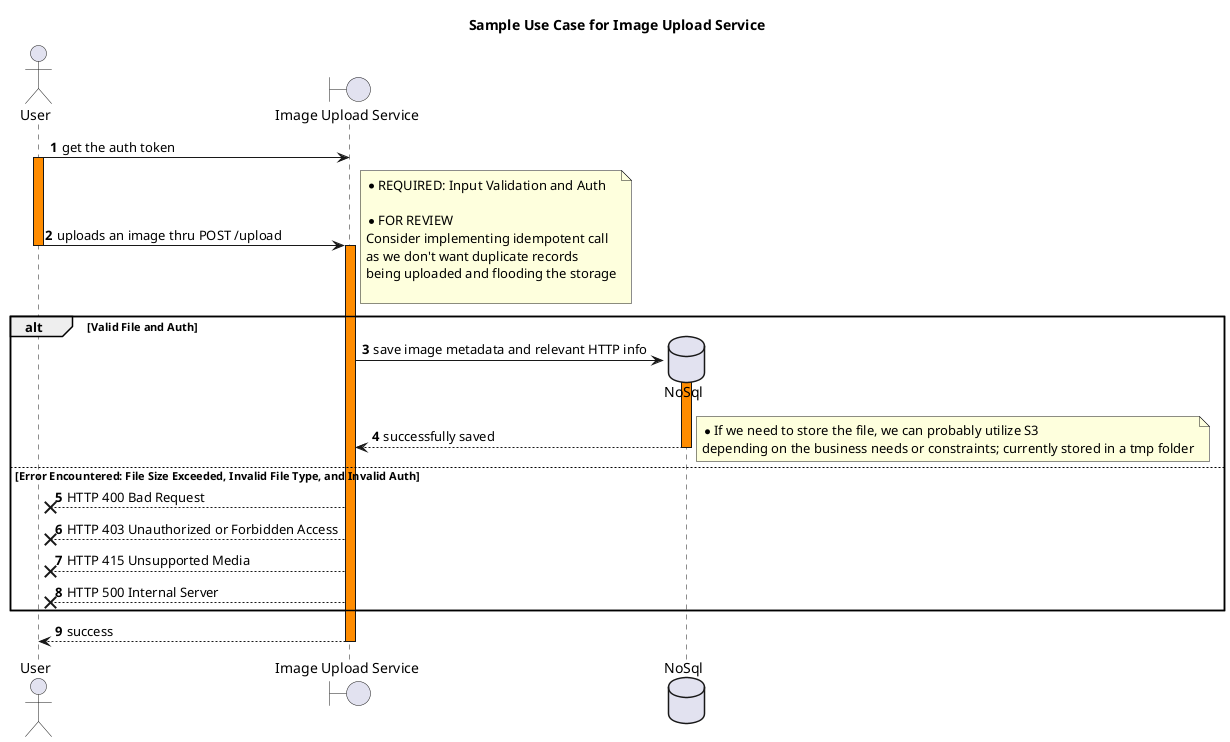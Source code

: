 @startuml
autonumber

title "Sample Use Case for Image Upload Service"

actor "User" as u
boundary "Image Upload Service" as img

u -> img: get the auth token
activate u #Darkorange
u -> img : uploads an image thru POST /upload
deactivate u  
activate img #Darkorange

note right    
    * REQUIRED: Input Validation and Auth

    * FOR REVIEW 
    Consider implementing idempotent call 
    as we don't want duplicate records 
    being uploaded and flooding the storage

end note

alt Valid File and Auth 
    create database NoSql as db
    img -> db : save image metadata and relevant HTTP info
    activate db #Darkorange
        img <-- db : successfully saved
   deactivate db
   note right    
    * If we need to store the file, we can probably utilize S3 
    depending on the business needs or constraints; currently stored in a tmp folder
  end note
else Error Encountered: File Size Exceeded, Invalid File Type, and Invalid Auth
        u X<-- img : HTTP 400 Bad Request
        u X<-- img : HTTP 403 Unauthorized or Forbidden Access
        u X<-- img : HTTP 415 Unsupported Media
        u X<-- img : HTTP 500 Internal Server
end
u <-- img : success
deactivate img
@enduml

